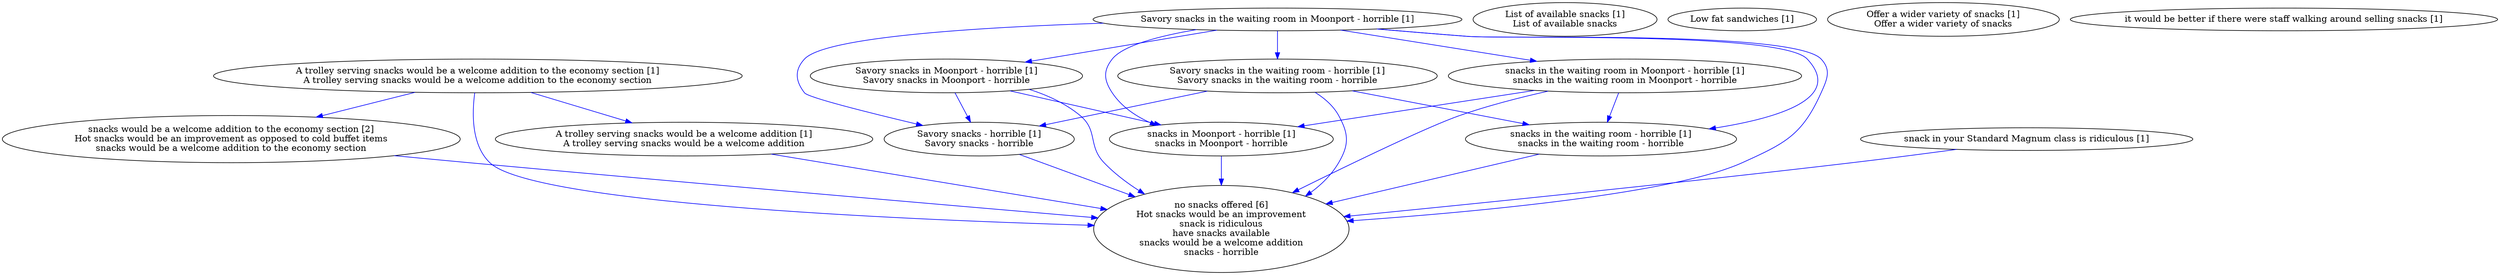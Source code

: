 digraph collapsedGraph {
"no snacks offered [6]\nHot snacks would be an improvement\nsnack is ridiculous\nhave snacks available\nsnacks would be a welcome addition\nsnacks - horrible""snacks would be a welcome addition to the economy section [2]\nHot snacks would be an improvement as opposed to cold buffet items\nsnacks would be a welcome addition to the economy section""A trolley serving snacks would be a welcome addition to the economy section [1]\nA trolley serving snacks would be a welcome addition to the economy section""A trolley serving snacks would be a welcome addition [1]\nA trolley serving snacks would be a welcome addition""List of available snacks [1]\nList of available snacks""Low fat sandwiches [1]""Offer a wider variety of snacks [1]\nOffer a wider variety of snacks""Savory snacks in the waiting room in Moonport - horrible [1]""Savory snacks in Moonport - horrible [1]\nSavory snacks in Moonport - horrible""Savory snacks - horrible [1]\nSavory snacks - horrible""snacks in Moonport - horrible [1]\nsnacks in Moonport - horrible""Savory snacks in the waiting room - horrible [1]\nSavory snacks in the waiting room - horrible""snacks in the waiting room - horrible [1]\nsnacks in the waiting room - horrible""snacks in the waiting room in Moonport - horrible [1]\nsnacks in the waiting room in Moonport - horrible""it would be better if there were staff walking around selling snacks [1]""snack in your Standard Magnum class is ridiculous [1]""A trolley serving snacks would be a welcome addition to the economy section [1]\nA trolley serving snacks would be a welcome addition to the economy section" -> "A trolley serving snacks would be a welcome addition [1]\nA trolley serving snacks would be a welcome addition" [color=blue]
"A trolley serving snacks would be a welcome addition to the economy section [1]\nA trolley serving snacks would be a welcome addition to the economy section" -> "snacks would be a welcome addition to the economy section [2]\nHot snacks would be an improvement as opposed to cold buffet items\nsnacks would be a welcome addition to the economy section" [color=blue]
"snacks would be a welcome addition to the economy section [2]\nHot snacks would be an improvement as opposed to cold buffet items\nsnacks would be a welcome addition to the economy section" -> "no snacks offered [6]\nHot snacks would be an improvement\nsnack is ridiculous\nhave snacks available\nsnacks would be a welcome addition\nsnacks - horrible" [color=blue]
"Savory snacks in the waiting room in Moonport - horrible [1]" -> "Savory snacks in Moonport - horrible [1]\nSavory snacks in Moonport - horrible" [color=blue]
"Savory snacks in Moonport - horrible [1]\nSavory snacks in Moonport - horrible" -> "Savory snacks - horrible [1]\nSavory snacks - horrible" [color=blue]
"Savory snacks in Moonport - horrible [1]\nSavory snacks in Moonport - horrible" -> "snacks in Moonport - horrible [1]\nsnacks in Moonport - horrible" [color=blue]
"Savory snacks in the waiting room in Moonport - horrible [1]" -> "Savory snacks in the waiting room - horrible [1]\nSavory snacks in the waiting room - horrible" [color=blue]
"Savory snacks in the waiting room - horrible [1]\nSavory snacks in the waiting room - horrible" -> "Savory snacks - horrible [1]\nSavory snacks - horrible" [color=blue]
"Savory snacks in the waiting room - horrible [1]\nSavory snacks in the waiting room - horrible" -> "snacks in the waiting room - horrible [1]\nsnacks in the waiting room - horrible" [color=blue]
"Savory snacks in the waiting room in Moonport - horrible [1]" -> "snacks in the waiting room in Moonport - horrible [1]\nsnacks in the waiting room in Moonport - horrible" [color=blue]
"snacks in the waiting room in Moonport - horrible [1]\nsnacks in the waiting room in Moonport - horrible" -> "snacks in Moonport - horrible [1]\nsnacks in Moonport - horrible" [color=blue]
"snacks in the waiting room in Moonport - horrible [1]\nsnacks in the waiting room in Moonport - horrible" -> "snacks in the waiting room - horrible [1]\nsnacks in the waiting room - horrible" [color=blue]
"Savory snacks in the waiting room in Moonport - horrible [1]" -> "snacks in the waiting room - horrible [1]\nsnacks in the waiting room - horrible" [color=blue]
"Savory snacks in the waiting room in Moonport - horrible [1]" -> "Savory snacks - horrible [1]\nSavory snacks - horrible" [color=blue]
"Savory snacks in the waiting room in Moonport - horrible [1]" -> "snacks in Moonport - horrible [1]\nsnacks in Moonport - horrible" [color=blue]
"Savory snacks in the waiting room in Moonport - horrible [1]" -> "no snacks offered [6]\nHot snacks would be an improvement\nsnack is ridiculous\nhave snacks available\nsnacks would be a welcome addition\nsnacks - horrible" [color=blue]
"Savory snacks in Moonport - horrible [1]\nSavory snacks in Moonport - horrible" -> "no snacks offered [6]\nHot snacks would be an improvement\nsnack is ridiculous\nhave snacks available\nsnacks would be a welcome addition\nsnacks - horrible" [color=blue]
"Savory snacks - horrible [1]\nSavory snacks - horrible" -> "no snacks offered [6]\nHot snacks would be an improvement\nsnack is ridiculous\nhave snacks available\nsnacks would be a welcome addition\nsnacks - horrible" [color=blue]
"snacks in Moonport - horrible [1]\nsnacks in Moonport - horrible" -> "no snacks offered [6]\nHot snacks would be an improvement\nsnack is ridiculous\nhave snacks available\nsnacks would be a welcome addition\nsnacks - horrible" [color=blue]
"Savory snacks in the waiting room - horrible [1]\nSavory snacks in the waiting room - horrible" -> "no snacks offered [6]\nHot snacks would be an improvement\nsnack is ridiculous\nhave snacks available\nsnacks would be a welcome addition\nsnacks - horrible" [color=blue]
"snacks in the waiting room - horrible [1]\nsnacks in the waiting room - horrible" -> "no snacks offered [6]\nHot snacks would be an improvement\nsnack is ridiculous\nhave snacks available\nsnacks would be a welcome addition\nsnacks - horrible" [color=blue]
"snacks in the waiting room in Moonport - horrible [1]\nsnacks in the waiting room in Moonport - horrible" -> "no snacks offered [6]\nHot snacks would be an improvement\nsnack is ridiculous\nhave snacks available\nsnacks would be a welcome addition\nsnacks - horrible" [color=blue]
"snack in your Standard Magnum class is ridiculous [1]" -> "no snacks offered [6]\nHot snacks would be an improvement\nsnack is ridiculous\nhave snacks available\nsnacks would be a welcome addition\nsnacks - horrible" [color=blue]
"A trolley serving snacks would be a welcome addition to the economy section [1]\nA trolley serving snacks would be a welcome addition to the economy section" -> "no snacks offered [6]\nHot snacks would be an improvement\nsnack is ridiculous\nhave snacks available\nsnacks would be a welcome addition\nsnacks - horrible" [color=blue]
"A trolley serving snacks would be a welcome addition [1]\nA trolley serving snacks would be a welcome addition" -> "no snacks offered [6]\nHot snacks would be an improvement\nsnack is ridiculous\nhave snacks available\nsnacks would be a welcome addition\nsnacks - horrible" [color=blue]
}